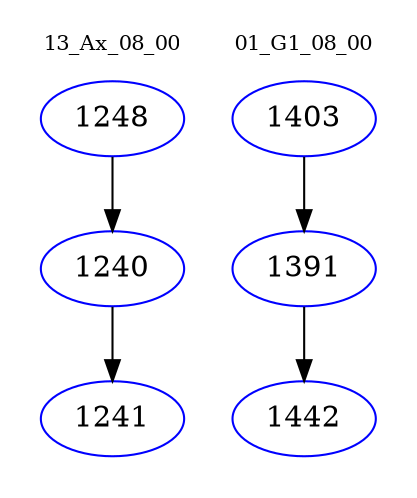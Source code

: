 digraph{
subgraph cluster_0 {
color = white
label = "13_Ax_08_00";
fontsize=10;
T0_1248 [label="1248", color="blue"]
T0_1248 -> T0_1240 [color="black"]
T0_1240 [label="1240", color="blue"]
T0_1240 -> T0_1241 [color="black"]
T0_1241 [label="1241", color="blue"]
}
subgraph cluster_1 {
color = white
label = "01_G1_08_00";
fontsize=10;
T1_1403 [label="1403", color="blue"]
T1_1403 -> T1_1391 [color="black"]
T1_1391 [label="1391", color="blue"]
T1_1391 -> T1_1442 [color="black"]
T1_1442 [label="1442", color="blue"]
}
}
